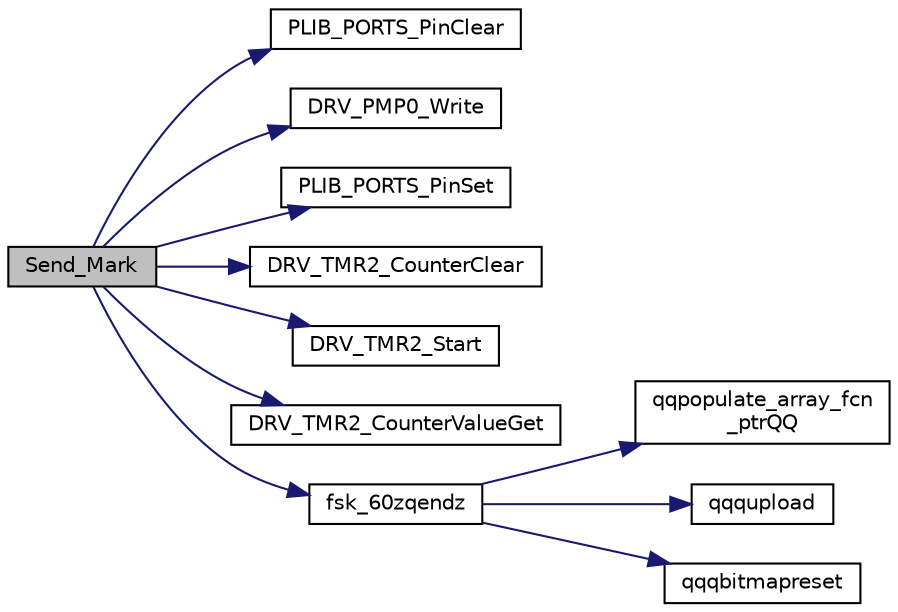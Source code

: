digraph "Send_Mark"
{
  edge [fontname="Helvetica",fontsize="10",labelfontname="Helvetica",labelfontsize="10"];
  node [fontname="Helvetica",fontsize="10",shape=record];
  rankdir="LR";
  Node1871 [label="Send_Mark",height=0.2,width=0.4,color="black", fillcolor="grey75", style="filled", fontcolor="black"];
  Node1871 -> Node1872 [color="midnightblue",fontsize="10",style="solid",fontname="Helvetica"];
  Node1872 [label="PLIB_PORTS_PinClear",height=0.2,width=0.4,color="black", fillcolor="white", style="filled",URL="$inszt__fsk_8c.html#a119ae9f68294861f5eecb19de9743c43"];
  Node1871 -> Node1873 [color="midnightblue",fontsize="10",style="solid",fontname="Helvetica"];
  Node1873 [label="DRV_PMP0_Write",height=0.2,width=0.4,color="black", fillcolor="white", style="filled",URL="$inszt__fsk_8c.html#af868c974764b415e38b63bbc37bc9826"];
  Node1871 -> Node1874 [color="midnightblue",fontsize="10",style="solid",fontname="Helvetica"];
  Node1874 [label="PLIB_PORTS_PinSet",height=0.2,width=0.4,color="black", fillcolor="white", style="filled",URL="$inszt__fsk_8c.html#ae4c8fd3b4e721cc80950df1d49cada58"];
  Node1871 -> Node1875 [color="midnightblue",fontsize="10",style="solid",fontname="Helvetica"];
  Node1875 [label="DRV_TMR2_CounterClear",height=0.2,width=0.4,color="black", fillcolor="white", style="filled",URL="$inszt__fsk_8c.html#a5c329a0add84cd7a5baf017ec68ef38f"];
  Node1871 -> Node1876 [color="midnightblue",fontsize="10",style="solid",fontname="Helvetica"];
  Node1876 [label="DRV_TMR2_Start",height=0.2,width=0.4,color="black", fillcolor="white", style="filled",URL="$inszt__fsk_8c.html#a39a045a9ef403ec80cca5725f17696a5"];
  Node1871 -> Node1877 [color="midnightblue",fontsize="10",style="solid",fontname="Helvetica"];
  Node1877 [label="DRV_TMR2_CounterValueGet",height=0.2,width=0.4,color="black", fillcolor="white", style="filled",URL="$inszt__fsk_8c.html#a3ebcf390fbc9836cf56fd2952a458ead"];
  Node1871 -> Node1878 [color="midnightblue",fontsize="10",style="solid",fontname="Helvetica"];
  Node1878 [label="fsk_60zqendz",height=0.2,width=0.4,color="black", fillcolor="white", style="filled",URL="$inszt__fsk_8c.html#a73251ccdc6214ed6ecbd699bd11a67f3"];
  Node1878 -> Node1879 [color="midnightblue",fontsize="10",style="solid",fontname="Helvetica"];
  Node1879 [label="qqpopulate_array_fcn\l_ptrQQ",height=0.2,width=0.4,color="black", fillcolor="white", style="filled",URL="$inszt__fsk_8c.html#a4ad6fa1bb94fc1c3ac2dc30925106081"];
  Node1878 -> Node1880 [color="midnightblue",fontsize="10",style="solid",fontname="Helvetica"];
  Node1880 [label="qqqupload",height=0.2,width=0.4,color="black", fillcolor="white", style="filled",URL="$inszt__fsk_8c.html#a109761d7f84a96b5606e507bace276b5"];
  Node1878 -> Node1881 [color="midnightblue",fontsize="10",style="solid",fontname="Helvetica"];
  Node1881 [label="qqqbitmapreset",height=0.2,width=0.4,color="black", fillcolor="white", style="filled",URL="$inszt__fsk_8c.html#a5688fceaed93ba591e78ee15ccb0187f"];
}

